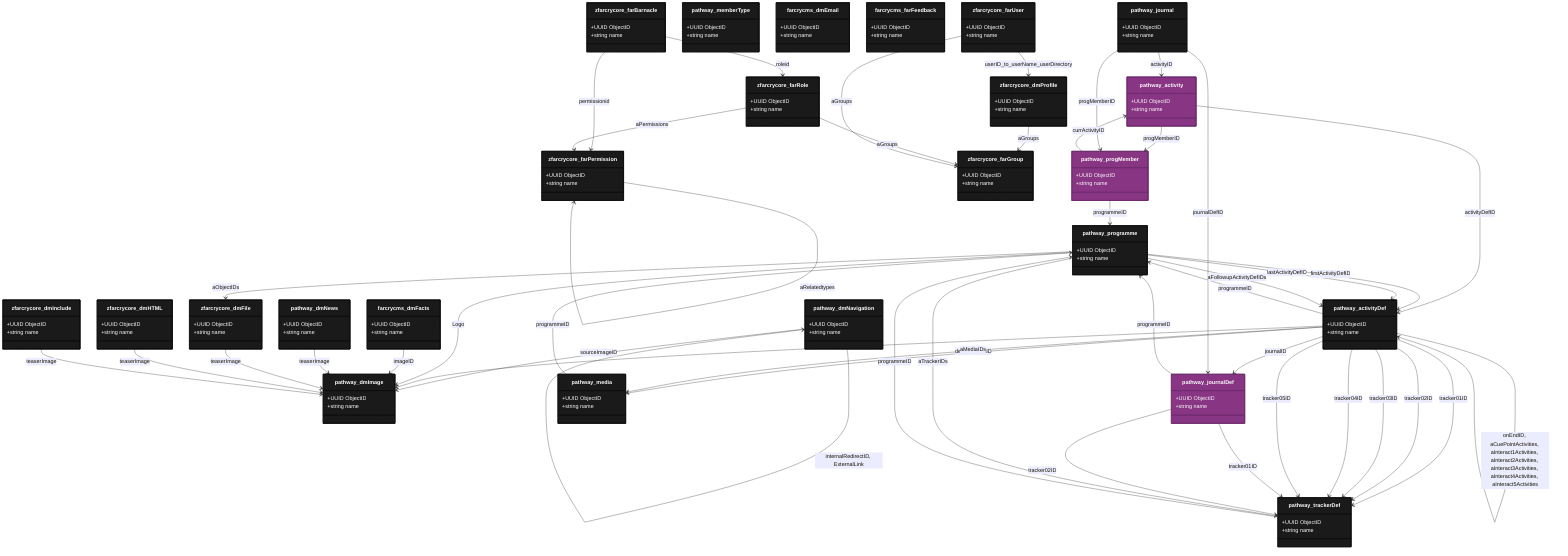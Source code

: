 classDiagram
    %% Parameters:
%%   Focus: journal
%%   Domains: pathway
%%   Chart Type: Class
    class pathway_dmImage {
        +UUID ObjectID
        +string name
    }

    class pathway_dmNavigation {
        +UUID ObjectID
        +string name
    }

    class pathway_dmNews {
        +UUID ObjectID
        +string name
    }

    class pathway_activity {
        +UUID ObjectID
        +string name
    }

    class pathway_activityDef {
        +UUID ObjectID
        +string name
    }

    class pathway_journal {
        +UUID ObjectID
        +string name
    }

    class pathway_journalDef {
        +UUID ObjectID
        +string name
    }

    class pathway_media {
        +UUID ObjectID
        +string name
    }

    class pathway_memberType {
        +UUID ObjectID
        +string name
    }

    class pathway_progMember {
        +UUID ObjectID
        +string name
    }

    class pathway_programme {
        +UUID ObjectID
        +string name
    }

    class pathway_trackerDef {
        +UUID ObjectID
        +string name
    }

    class farcrycms_dmEmail {
        +UUID ObjectID
        +string name
    }

    class farcrycms_dmFacts {
        +UUID ObjectID
        +string name
    }

    class farcrycms_farFeedback {
        +UUID ObjectID
        +string name
    }

    class zfarcrycore_dmFile {
        +UUID ObjectID
        +string name
    }

    class zfarcrycore_dmHTML {
        +UUID ObjectID
        +string name
    }

    class zfarcrycore_dmInclude {
        +UUID ObjectID
        +string name
    }

    class zfarcrycore_dmProfile {
        +UUID ObjectID
        +string name
    }

    class zfarcrycore_farBarnacle {
        +UUID ObjectID
        +string name
    }

    class zfarcrycore_farGroup {
        +UUID ObjectID
        +string name
    }

    class zfarcrycore_farPermission {
        +UUID ObjectID
        +string name
    }

    class zfarcrycore_farRole {
        +UUID ObjectID
        +string name
    }

    class zfarcrycore_farUser {
        +UUID ObjectID
        +string name
    }

    pathway_dmNavigation --> pathway_dmImage : sourceImageID
    pathway_activity --> pathway_progMember : progMemberID
    pathway_activity --> pathway_activityDef : activityDefID
    pathway_activityDef --> pathway_programme : programmeID
    pathway_activityDef --> pathway_dmImage : teaserImage
    pathway_activityDef --> pathway_media : defaultMediaID
    pathway_activityDef --> pathway_journalDef : journalID
    pathway_activityDef --> pathway_trackerDef : tracker01ID
    pathway_activityDef --> pathway_trackerDef : tracker02ID
    pathway_activityDef --> pathway_trackerDef : tracker03ID
    pathway_activityDef --> pathway_trackerDef : tracker04ID
    pathway_activityDef --> pathway_trackerDef : tracker05ID
    pathway_journal --> pathway_progMember : progMemberID
    pathway_journal --> pathway_journalDef : journalDefID
    pathway_journal --> pathway_activity : activityID
    pathway_journalDef --> pathway_trackerDef : tracker01ID
    pathway_journalDef --> pathway_trackerDef : tracker02ID
    pathway_journalDef --> pathway_programme : programmeID
    pathway_media --> pathway_programme : programmeID
    pathway_progMember --> pathway_programme : programmeID
    pathway_progMember --> pathway_activity : currActivityID
    pathway_programme --> pathway_dmImage : Logo
    pathway_programme --> pathway_activityDef : firstActivityDefID
    pathway_programme --> pathway_activityDef : lastActivityDefID
    pathway_trackerDef --> pathway_programme : programmeID
    farcrycms_dmFacts --> pathway_dmImage : imageID
    pathway_dmNews --> pathway_dmImage : teaserImage
    zfarcrycore_dmFile --> pathway_dmImage : teaserImage
    zfarcrycore_dmHTML --> pathway_dmImage : teaserImage
    zfarcrycore_dmInclude --> pathway_dmImage : teaserImage
    zfarcrycore_farBarnacle --> zfarcrycore_farRole : roleid
    zfarcrycore_farBarnacle --> zfarcrycore_farPermission : permissionid
    pathway_activityDef --> pathway_media : aMediaIDs
    pathway_programme --> pathway_activityDef : aFollowupActivityDefIDs
    pathway_programme --> pathway_trackerDef : aTrackerIDs
    pathway_programme --> zfarcrycore_dmFile : aObjectIDs
    zfarcrycore_dmProfile --> zfarcrycore_farGroup : aGroups
    zfarcrycore_farRole --> zfarcrycore_farGroup : aGroups
    zfarcrycore_farRole --> zfarcrycore_farPermission : aPermissions
    zfarcrycore_farUser --> zfarcrycore_farGroup : aGroups
    pathway_dmNavigation --> pathway_dmNavigation : internalRedirectID, ExternalLink
    pathway_activityDef --> pathway_activityDef : onEndID, aCuePointActivities, aInteract1Activities, aInteract2Activities, aInteract3Activities, aInteract4Activities, aInteract5Activities
    zfarcrycore_farPermission --> zfarcrycore_farPermission : aRelatedtypes

    %% Special Joins
    zfarcrycore_farUser --> zfarcrycore_dmProfile : userID_to_userName_userDirectory
    %% End Special Joins


    %% Entity Styling
    style pathway_dmImage fill:#1a1a1a,stroke:#0d0d0d,stroke-width:2px,color:#fff
    style pathway_dmNavigation fill:#1a1a1a,stroke:#0d0d0d,stroke-width:2px,color:#fff
    style pathway_dmNews fill:#1a1a1a,stroke:#0d0d0d,stroke-width:2px,color:#fff
    style pathway_activity fill:#883583,stroke:#6a2a6a,stroke-width:2px,color:#fff
    style pathway_activityDef fill:#1a1a1a,stroke:#0d0d0d,stroke-width:2px,color:#fff
    style pathway_journal fill:#1a1a1a,stroke:#0d0d0d,stroke-width:2px,color:#fff
    style pathway_journalDef fill:#883583,stroke:#6a2a6a,stroke-width:2px,color:#fff
    style pathway_media fill:#1a1a1a,stroke:#0d0d0d,stroke-width:2px,color:#fff
    style pathway_memberType fill:#1a1a1a,stroke:#0d0d0d,stroke-width:2px,color:#fff
    style pathway_progMember fill:#883583,stroke:#6a2a6a,stroke-width:2px,color:#fff
    style pathway_programme fill:#1a1a1a,stroke:#0d0d0d,stroke-width:2px,color:#fff
    style pathway_trackerDef fill:#1a1a1a,stroke:#0d0d0d,stroke-width:2px,color:#fff
    style farcrycms_dmEmail fill:#1a1a1a,stroke:#0d0d0d,stroke-width:2px,color:#fff
    style farcrycms_dmFacts fill:#1a1a1a,stroke:#0d0d0d,stroke-width:2px,color:#fff
    style farcrycms_farFeedback fill:#1a1a1a,stroke:#0d0d0d,stroke-width:2px,color:#fff
    style zfarcrycore_dmFile fill:#1a1a1a,stroke:#0d0d0d,stroke-width:2px,color:#fff
    style zfarcrycore_dmHTML fill:#1a1a1a,stroke:#0d0d0d,stroke-width:2px,color:#fff
    style zfarcrycore_dmInclude fill:#1a1a1a,stroke:#0d0d0d,stroke-width:2px,color:#fff
    style zfarcrycore_dmProfile fill:#1a1a1a,stroke:#0d0d0d,stroke-width:2px,color:#fff
    style zfarcrycore_farBarnacle fill:#1a1a1a,stroke:#0d0d0d,stroke-width:2px,color:#fff
    style zfarcrycore_farGroup fill:#1a1a1a,stroke:#0d0d0d,stroke-width:2px,color:#fff
    style zfarcrycore_farPermission fill:#1a1a1a,stroke:#0d0d0d,stroke-width:2px,color:#fff
    style zfarcrycore_farRole fill:#1a1a1a,stroke:#0d0d0d,stroke-width:2px,color:#fff
    style zfarcrycore_farUser fill:#1a1a1a,stroke:#0d0d0d,stroke-width:2px,color:#fff